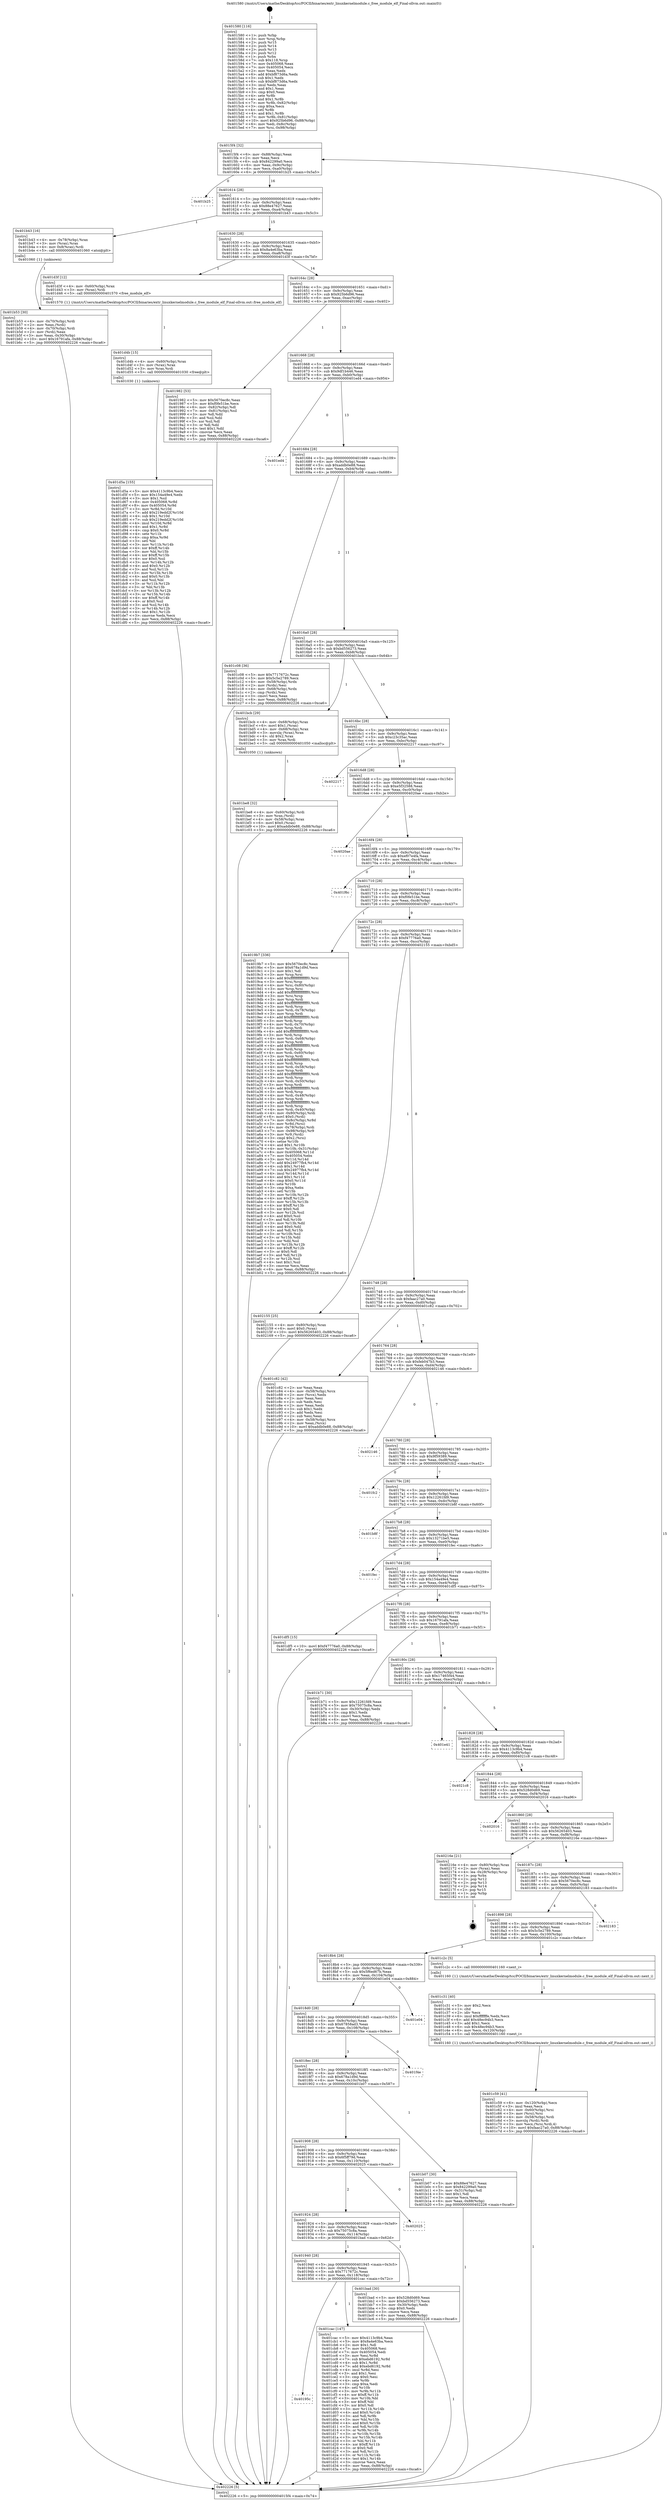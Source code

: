 digraph "0x401580" {
  label = "0x401580 (/mnt/c/Users/mathe/Desktop/tcc/POCII/binaries/extr_linuxkernelmodule.c_free_module_elf_Final-ollvm.out::main(0))"
  labelloc = "t"
  node[shape=record]

  Entry [label="",width=0.3,height=0.3,shape=circle,fillcolor=black,style=filled]
  "0x4015f4" [label="{
     0x4015f4 [32]\l
     | [instrs]\l
     &nbsp;&nbsp;0x4015f4 \<+6\>: mov -0x88(%rbp),%eax\l
     &nbsp;&nbsp;0x4015fa \<+2\>: mov %eax,%ecx\l
     &nbsp;&nbsp;0x4015fc \<+6\>: sub $0x842299a0,%ecx\l
     &nbsp;&nbsp;0x401602 \<+6\>: mov %eax,-0x9c(%rbp)\l
     &nbsp;&nbsp;0x401608 \<+6\>: mov %ecx,-0xa0(%rbp)\l
     &nbsp;&nbsp;0x40160e \<+6\>: je 0000000000401b25 \<main+0x5a5\>\l
  }"]
  "0x401b25" [label="{
     0x401b25\l
  }", style=dashed]
  "0x401614" [label="{
     0x401614 [28]\l
     | [instrs]\l
     &nbsp;&nbsp;0x401614 \<+5\>: jmp 0000000000401619 \<main+0x99\>\l
     &nbsp;&nbsp;0x401619 \<+6\>: mov -0x9c(%rbp),%eax\l
     &nbsp;&nbsp;0x40161f \<+5\>: sub $0x88e47627,%eax\l
     &nbsp;&nbsp;0x401624 \<+6\>: mov %eax,-0xa4(%rbp)\l
     &nbsp;&nbsp;0x40162a \<+6\>: je 0000000000401b43 \<main+0x5c3\>\l
  }"]
  Exit [label="",width=0.3,height=0.3,shape=circle,fillcolor=black,style=filled,peripheries=2]
  "0x401b43" [label="{
     0x401b43 [16]\l
     | [instrs]\l
     &nbsp;&nbsp;0x401b43 \<+4\>: mov -0x78(%rbp),%rax\l
     &nbsp;&nbsp;0x401b47 \<+3\>: mov (%rax),%rax\l
     &nbsp;&nbsp;0x401b4a \<+4\>: mov 0x8(%rax),%rdi\l
     &nbsp;&nbsp;0x401b4e \<+5\>: call 0000000000401060 \<atoi@plt\>\l
     | [calls]\l
     &nbsp;&nbsp;0x401060 \{1\} (unknown)\l
  }"]
  "0x401630" [label="{
     0x401630 [28]\l
     | [instrs]\l
     &nbsp;&nbsp;0x401630 \<+5\>: jmp 0000000000401635 \<main+0xb5\>\l
     &nbsp;&nbsp;0x401635 \<+6\>: mov -0x9c(%rbp),%eax\l
     &nbsp;&nbsp;0x40163b \<+5\>: sub $0x8a4e63ba,%eax\l
     &nbsp;&nbsp;0x401640 \<+6\>: mov %eax,-0xa8(%rbp)\l
     &nbsp;&nbsp;0x401646 \<+6\>: je 0000000000401d3f \<main+0x7bf\>\l
  }"]
  "0x401d5a" [label="{
     0x401d5a [155]\l
     | [instrs]\l
     &nbsp;&nbsp;0x401d5a \<+5\>: mov $0x4113c9b4,%ecx\l
     &nbsp;&nbsp;0x401d5f \<+5\>: mov $0x154a49e4,%edx\l
     &nbsp;&nbsp;0x401d64 \<+3\>: mov $0x1,%sil\l
     &nbsp;&nbsp;0x401d67 \<+8\>: mov 0x405068,%r8d\l
     &nbsp;&nbsp;0x401d6f \<+8\>: mov 0x405054,%r9d\l
     &nbsp;&nbsp;0x401d77 \<+3\>: mov %r8d,%r10d\l
     &nbsp;&nbsp;0x401d7a \<+7\>: add $0x219edd2f,%r10d\l
     &nbsp;&nbsp;0x401d81 \<+4\>: sub $0x1,%r10d\l
     &nbsp;&nbsp;0x401d85 \<+7\>: sub $0x219edd2f,%r10d\l
     &nbsp;&nbsp;0x401d8c \<+4\>: imul %r10d,%r8d\l
     &nbsp;&nbsp;0x401d90 \<+4\>: and $0x1,%r8d\l
     &nbsp;&nbsp;0x401d94 \<+4\>: cmp $0x0,%r8d\l
     &nbsp;&nbsp;0x401d98 \<+4\>: sete %r11b\l
     &nbsp;&nbsp;0x401d9c \<+4\>: cmp $0xa,%r9d\l
     &nbsp;&nbsp;0x401da0 \<+3\>: setl %bl\l
     &nbsp;&nbsp;0x401da3 \<+3\>: mov %r11b,%r14b\l
     &nbsp;&nbsp;0x401da6 \<+4\>: xor $0xff,%r14b\l
     &nbsp;&nbsp;0x401daa \<+3\>: mov %bl,%r15b\l
     &nbsp;&nbsp;0x401dad \<+4\>: xor $0xff,%r15b\l
     &nbsp;&nbsp;0x401db1 \<+4\>: xor $0x0,%sil\l
     &nbsp;&nbsp;0x401db5 \<+3\>: mov %r14b,%r12b\l
     &nbsp;&nbsp;0x401db8 \<+4\>: and $0x0,%r12b\l
     &nbsp;&nbsp;0x401dbc \<+3\>: and %sil,%r11b\l
     &nbsp;&nbsp;0x401dbf \<+3\>: mov %r15b,%r13b\l
     &nbsp;&nbsp;0x401dc2 \<+4\>: and $0x0,%r13b\l
     &nbsp;&nbsp;0x401dc6 \<+3\>: and %sil,%bl\l
     &nbsp;&nbsp;0x401dc9 \<+3\>: or %r11b,%r12b\l
     &nbsp;&nbsp;0x401dcc \<+3\>: or %bl,%r13b\l
     &nbsp;&nbsp;0x401dcf \<+3\>: xor %r13b,%r12b\l
     &nbsp;&nbsp;0x401dd2 \<+3\>: or %r15b,%r14b\l
     &nbsp;&nbsp;0x401dd5 \<+4\>: xor $0xff,%r14b\l
     &nbsp;&nbsp;0x401dd9 \<+4\>: or $0x0,%sil\l
     &nbsp;&nbsp;0x401ddd \<+3\>: and %sil,%r14b\l
     &nbsp;&nbsp;0x401de0 \<+3\>: or %r14b,%r12b\l
     &nbsp;&nbsp;0x401de3 \<+4\>: test $0x1,%r12b\l
     &nbsp;&nbsp;0x401de7 \<+3\>: cmovne %edx,%ecx\l
     &nbsp;&nbsp;0x401dea \<+6\>: mov %ecx,-0x88(%rbp)\l
     &nbsp;&nbsp;0x401df0 \<+5\>: jmp 0000000000402226 \<main+0xca6\>\l
  }"]
  "0x401d3f" [label="{
     0x401d3f [12]\l
     | [instrs]\l
     &nbsp;&nbsp;0x401d3f \<+4\>: mov -0x60(%rbp),%rax\l
     &nbsp;&nbsp;0x401d43 \<+3\>: mov (%rax),%rdi\l
     &nbsp;&nbsp;0x401d46 \<+5\>: call 0000000000401570 \<free_module_elf\>\l
     | [calls]\l
     &nbsp;&nbsp;0x401570 \{1\} (/mnt/c/Users/mathe/Desktop/tcc/POCII/binaries/extr_linuxkernelmodule.c_free_module_elf_Final-ollvm.out::free_module_elf)\l
  }"]
  "0x40164c" [label="{
     0x40164c [28]\l
     | [instrs]\l
     &nbsp;&nbsp;0x40164c \<+5\>: jmp 0000000000401651 \<main+0xd1\>\l
     &nbsp;&nbsp;0x401651 \<+6\>: mov -0x9c(%rbp),%eax\l
     &nbsp;&nbsp;0x401657 \<+5\>: sub $0x925b6d96,%eax\l
     &nbsp;&nbsp;0x40165c \<+6\>: mov %eax,-0xac(%rbp)\l
     &nbsp;&nbsp;0x401662 \<+6\>: je 0000000000401982 \<main+0x402\>\l
  }"]
  "0x401d4b" [label="{
     0x401d4b [15]\l
     | [instrs]\l
     &nbsp;&nbsp;0x401d4b \<+4\>: mov -0x60(%rbp),%rax\l
     &nbsp;&nbsp;0x401d4f \<+3\>: mov (%rax),%rax\l
     &nbsp;&nbsp;0x401d52 \<+3\>: mov %rax,%rdi\l
     &nbsp;&nbsp;0x401d55 \<+5\>: call 0000000000401030 \<free@plt\>\l
     | [calls]\l
     &nbsp;&nbsp;0x401030 \{1\} (unknown)\l
  }"]
  "0x401982" [label="{
     0x401982 [53]\l
     | [instrs]\l
     &nbsp;&nbsp;0x401982 \<+5\>: mov $0x5670ec8c,%eax\l
     &nbsp;&nbsp;0x401987 \<+5\>: mov $0xf0fe51be,%ecx\l
     &nbsp;&nbsp;0x40198c \<+6\>: mov -0x82(%rbp),%dl\l
     &nbsp;&nbsp;0x401992 \<+7\>: mov -0x81(%rbp),%sil\l
     &nbsp;&nbsp;0x401999 \<+3\>: mov %dl,%dil\l
     &nbsp;&nbsp;0x40199c \<+3\>: and %sil,%dil\l
     &nbsp;&nbsp;0x40199f \<+3\>: xor %sil,%dl\l
     &nbsp;&nbsp;0x4019a2 \<+3\>: or %dl,%dil\l
     &nbsp;&nbsp;0x4019a5 \<+4\>: test $0x1,%dil\l
     &nbsp;&nbsp;0x4019a9 \<+3\>: cmovne %ecx,%eax\l
     &nbsp;&nbsp;0x4019ac \<+6\>: mov %eax,-0x88(%rbp)\l
     &nbsp;&nbsp;0x4019b2 \<+5\>: jmp 0000000000402226 \<main+0xca6\>\l
  }"]
  "0x401668" [label="{
     0x401668 [28]\l
     | [instrs]\l
     &nbsp;&nbsp;0x401668 \<+5\>: jmp 000000000040166d \<main+0xed\>\l
     &nbsp;&nbsp;0x40166d \<+6\>: mov -0x9c(%rbp),%eax\l
     &nbsp;&nbsp;0x401673 \<+5\>: sub $0x9df1b446,%eax\l
     &nbsp;&nbsp;0x401678 \<+6\>: mov %eax,-0xb0(%rbp)\l
     &nbsp;&nbsp;0x40167e \<+6\>: je 0000000000401ed4 \<main+0x954\>\l
  }"]
  "0x402226" [label="{
     0x402226 [5]\l
     | [instrs]\l
     &nbsp;&nbsp;0x402226 \<+5\>: jmp 00000000004015f4 \<main+0x74\>\l
  }"]
  "0x401580" [label="{
     0x401580 [116]\l
     | [instrs]\l
     &nbsp;&nbsp;0x401580 \<+1\>: push %rbp\l
     &nbsp;&nbsp;0x401581 \<+3\>: mov %rsp,%rbp\l
     &nbsp;&nbsp;0x401584 \<+2\>: push %r15\l
     &nbsp;&nbsp;0x401586 \<+2\>: push %r14\l
     &nbsp;&nbsp;0x401588 \<+2\>: push %r13\l
     &nbsp;&nbsp;0x40158a \<+2\>: push %r12\l
     &nbsp;&nbsp;0x40158c \<+1\>: push %rbx\l
     &nbsp;&nbsp;0x40158d \<+7\>: sub $0x118,%rsp\l
     &nbsp;&nbsp;0x401594 \<+7\>: mov 0x405068,%eax\l
     &nbsp;&nbsp;0x40159b \<+7\>: mov 0x405054,%ecx\l
     &nbsp;&nbsp;0x4015a2 \<+2\>: mov %eax,%edx\l
     &nbsp;&nbsp;0x4015a4 \<+6\>: add $0xbf873d6a,%edx\l
     &nbsp;&nbsp;0x4015aa \<+3\>: sub $0x1,%edx\l
     &nbsp;&nbsp;0x4015ad \<+6\>: sub $0xbf873d6a,%edx\l
     &nbsp;&nbsp;0x4015b3 \<+3\>: imul %edx,%eax\l
     &nbsp;&nbsp;0x4015b6 \<+3\>: and $0x1,%eax\l
     &nbsp;&nbsp;0x4015b9 \<+3\>: cmp $0x0,%eax\l
     &nbsp;&nbsp;0x4015bc \<+4\>: sete %r8b\l
     &nbsp;&nbsp;0x4015c0 \<+4\>: and $0x1,%r8b\l
     &nbsp;&nbsp;0x4015c4 \<+7\>: mov %r8b,-0x82(%rbp)\l
     &nbsp;&nbsp;0x4015cb \<+3\>: cmp $0xa,%ecx\l
     &nbsp;&nbsp;0x4015ce \<+4\>: setl %r8b\l
     &nbsp;&nbsp;0x4015d2 \<+4\>: and $0x1,%r8b\l
     &nbsp;&nbsp;0x4015d6 \<+7\>: mov %r8b,-0x81(%rbp)\l
     &nbsp;&nbsp;0x4015dd \<+10\>: movl $0x925b6d96,-0x88(%rbp)\l
     &nbsp;&nbsp;0x4015e7 \<+6\>: mov %edi,-0x8c(%rbp)\l
     &nbsp;&nbsp;0x4015ed \<+7\>: mov %rsi,-0x98(%rbp)\l
  }"]
  "0x40195c" [label="{
     0x40195c\l
  }", style=dashed]
  "0x401ed4" [label="{
     0x401ed4\l
  }", style=dashed]
  "0x401684" [label="{
     0x401684 [28]\l
     | [instrs]\l
     &nbsp;&nbsp;0x401684 \<+5\>: jmp 0000000000401689 \<main+0x109\>\l
     &nbsp;&nbsp;0x401689 \<+6\>: mov -0x9c(%rbp),%eax\l
     &nbsp;&nbsp;0x40168f \<+5\>: sub $0xaddb0e88,%eax\l
     &nbsp;&nbsp;0x401694 \<+6\>: mov %eax,-0xb4(%rbp)\l
     &nbsp;&nbsp;0x40169a \<+6\>: je 0000000000401c08 \<main+0x688\>\l
  }"]
  "0x401cac" [label="{
     0x401cac [147]\l
     | [instrs]\l
     &nbsp;&nbsp;0x401cac \<+5\>: mov $0x4113c9b4,%eax\l
     &nbsp;&nbsp;0x401cb1 \<+5\>: mov $0x8a4e63ba,%ecx\l
     &nbsp;&nbsp;0x401cb6 \<+2\>: mov $0x1,%dl\l
     &nbsp;&nbsp;0x401cb8 \<+7\>: mov 0x405068,%esi\l
     &nbsp;&nbsp;0x401cbf \<+7\>: mov 0x405054,%edi\l
     &nbsp;&nbsp;0x401cc6 \<+3\>: mov %esi,%r8d\l
     &nbsp;&nbsp;0x401cc9 \<+7\>: sub $0xebd6192,%r8d\l
     &nbsp;&nbsp;0x401cd0 \<+4\>: sub $0x1,%r8d\l
     &nbsp;&nbsp;0x401cd4 \<+7\>: add $0xebd6192,%r8d\l
     &nbsp;&nbsp;0x401cdb \<+4\>: imul %r8d,%esi\l
     &nbsp;&nbsp;0x401cdf \<+3\>: and $0x1,%esi\l
     &nbsp;&nbsp;0x401ce2 \<+3\>: cmp $0x0,%esi\l
     &nbsp;&nbsp;0x401ce5 \<+4\>: sete %r9b\l
     &nbsp;&nbsp;0x401ce9 \<+3\>: cmp $0xa,%edi\l
     &nbsp;&nbsp;0x401cec \<+4\>: setl %r10b\l
     &nbsp;&nbsp;0x401cf0 \<+3\>: mov %r9b,%r11b\l
     &nbsp;&nbsp;0x401cf3 \<+4\>: xor $0xff,%r11b\l
     &nbsp;&nbsp;0x401cf7 \<+3\>: mov %r10b,%bl\l
     &nbsp;&nbsp;0x401cfa \<+3\>: xor $0xff,%bl\l
     &nbsp;&nbsp;0x401cfd \<+3\>: xor $0x0,%dl\l
     &nbsp;&nbsp;0x401d00 \<+3\>: mov %r11b,%r14b\l
     &nbsp;&nbsp;0x401d03 \<+4\>: and $0x0,%r14b\l
     &nbsp;&nbsp;0x401d07 \<+3\>: and %dl,%r9b\l
     &nbsp;&nbsp;0x401d0a \<+3\>: mov %bl,%r15b\l
     &nbsp;&nbsp;0x401d0d \<+4\>: and $0x0,%r15b\l
     &nbsp;&nbsp;0x401d11 \<+3\>: and %dl,%r10b\l
     &nbsp;&nbsp;0x401d14 \<+3\>: or %r9b,%r14b\l
     &nbsp;&nbsp;0x401d17 \<+3\>: or %r10b,%r15b\l
     &nbsp;&nbsp;0x401d1a \<+3\>: xor %r15b,%r14b\l
     &nbsp;&nbsp;0x401d1d \<+3\>: or %bl,%r11b\l
     &nbsp;&nbsp;0x401d20 \<+4\>: xor $0xff,%r11b\l
     &nbsp;&nbsp;0x401d24 \<+3\>: or $0x0,%dl\l
     &nbsp;&nbsp;0x401d27 \<+3\>: and %dl,%r11b\l
     &nbsp;&nbsp;0x401d2a \<+3\>: or %r11b,%r14b\l
     &nbsp;&nbsp;0x401d2d \<+4\>: test $0x1,%r14b\l
     &nbsp;&nbsp;0x401d31 \<+3\>: cmovne %ecx,%eax\l
     &nbsp;&nbsp;0x401d34 \<+6\>: mov %eax,-0x88(%rbp)\l
     &nbsp;&nbsp;0x401d3a \<+5\>: jmp 0000000000402226 \<main+0xca6\>\l
  }"]
  "0x401c08" [label="{
     0x401c08 [36]\l
     | [instrs]\l
     &nbsp;&nbsp;0x401c08 \<+5\>: mov $0x7717672c,%eax\l
     &nbsp;&nbsp;0x401c0d \<+5\>: mov $0x5c5e2789,%ecx\l
     &nbsp;&nbsp;0x401c12 \<+4\>: mov -0x58(%rbp),%rdx\l
     &nbsp;&nbsp;0x401c16 \<+2\>: mov (%rdx),%esi\l
     &nbsp;&nbsp;0x401c18 \<+4\>: mov -0x68(%rbp),%rdx\l
     &nbsp;&nbsp;0x401c1c \<+2\>: cmp (%rdx),%esi\l
     &nbsp;&nbsp;0x401c1e \<+3\>: cmovl %ecx,%eax\l
     &nbsp;&nbsp;0x401c21 \<+6\>: mov %eax,-0x88(%rbp)\l
     &nbsp;&nbsp;0x401c27 \<+5\>: jmp 0000000000402226 \<main+0xca6\>\l
  }"]
  "0x4016a0" [label="{
     0x4016a0 [28]\l
     | [instrs]\l
     &nbsp;&nbsp;0x4016a0 \<+5\>: jmp 00000000004016a5 \<main+0x125\>\l
     &nbsp;&nbsp;0x4016a5 \<+6\>: mov -0x9c(%rbp),%eax\l
     &nbsp;&nbsp;0x4016ab \<+5\>: sub $0xbd556273,%eax\l
     &nbsp;&nbsp;0x4016b0 \<+6\>: mov %eax,-0xb8(%rbp)\l
     &nbsp;&nbsp;0x4016b6 \<+6\>: je 0000000000401bcb \<main+0x64b\>\l
  }"]
  "0x401c59" [label="{
     0x401c59 [41]\l
     | [instrs]\l
     &nbsp;&nbsp;0x401c59 \<+6\>: mov -0x120(%rbp),%ecx\l
     &nbsp;&nbsp;0x401c5f \<+3\>: imul %eax,%ecx\l
     &nbsp;&nbsp;0x401c62 \<+4\>: mov -0x60(%rbp),%rsi\l
     &nbsp;&nbsp;0x401c66 \<+3\>: mov (%rsi),%rsi\l
     &nbsp;&nbsp;0x401c69 \<+4\>: mov -0x58(%rbp),%rdi\l
     &nbsp;&nbsp;0x401c6d \<+3\>: movslq (%rdi),%rdi\l
     &nbsp;&nbsp;0x401c70 \<+3\>: mov %ecx,(%rsi,%rdi,4)\l
     &nbsp;&nbsp;0x401c73 \<+10\>: movl $0xfaac27a0,-0x88(%rbp)\l
     &nbsp;&nbsp;0x401c7d \<+5\>: jmp 0000000000402226 \<main+0xca6\>\l
  }"]
  "0x401bcb" [label="{
     0x401bcb [29]\l
     | [instrs]\l
     &nbsp;&nbsp;0x401bcb \<+4\>: mov -0x68(%rbp),%rax\l
     &nbsp;&nbsp;0x401bcf \<+6\>: movl $0x1,(%rax)\l
     &nbsp;&nbsp;0x401bd5 \<+4\>: mov -0x68(%rbp),%rax\l
     &nbsp;&nbsp;0x401bd9 \<+3\>: movslq (%rax),%rax\l
     &nbsp;&nbsp;0x401bdc \<+4\>: shl $0x2,%rax\l
     &nbsp;&nbsp;0x401be0 \<+3\>: mov %rax,%rdi\l
     &nbsp;&nbsp;0x401be3 \<+5\>: call 0000000000401050 \<malloc@plt\>\l
     | [calls]\l
     &nbsp;&nbsp;0x401050 \{1\} (unknown)\l
  }"]
  "0x4016bc" [label="{
     0x4016bc [28]\l
     | [instrs]\l
     &nbsp;&nbsp;0x4016bc \<+5\>: jmp 00000000004016c1 \<main+0x141\>\l
     &nbsp;&nbsp;0x4016c1 \<+6\>: mov -0x9c(%rbp),%eax\l
     &nbsp;&nbsp;0x4016c7 \<+5\>: sub $0xc23c35ac,%eax\l
     &nbsp;&nbsp;0x4016cc \<+6\>: mov %eax,-0xbc(%rbp)\l
     &nbsp;&nbsp;0x4016d2 \<+6\>: je 0000000000402217 \<main+0xc97\>\l
  }"]
  "0x401c31" [label="{
     0x401c31 [40]\l
     | [instrs]\l
     &nbsp;&nbsp;0x401c31 \<+5\>: mov $0x2,%ecx\l
     &nbsp;&nbsp;0x401c36 \<+1\>: cltd\l
     &nbsp;&nbsp;0x401c37 \<+2\>: idiv %ecx\l
     &nbsp;&nbsp;0x401c39 \<+6\>: imul $0xfffffffe,%edx,%ecx\l
     &nbsp;&nbsp;0x401c3f \<+6\>: add $0x48ec94b3,%ecx\l
     &nbsp;&nbsp;0x401c45 \<+3\>: add $0x1,%ecx\l
     &nbsp;&nbsp;0x401c48 \<+6\>: sub $0x48ec94b3,%ecx\l
     &nbsp;&nbsp;0x401c4e \<+6\>: mov %ecx,-0x120(%rbp)\l
     &nbsp;&nbsp;0x401c54 \<+5\>: call 0000000000401160 \<next_i\>\l
     | [calls]\l
     &nbsp;&nbsp;0x401160 \{1\} (/mnt/c/Users/mathe/Desktop/tcc/POCII/binaries/extr_linuxkernelmodule.c_free_module_elf_Final-ollvm.out::next_i)\l
  }"]
  "0x402217" [label="{
     0x402217\l
  }", style=dashed]
  "0x4016d8" [label="{
     0x4016d8 [28]\l
     | [instrs]\l
     &nbsp;&nbsp;0x4016d8 \<+5\>: jmp 00000000004016dd \<main+0x15d\>\l
     &nbsp;&nbsp;0x4016dd \<+6\>: mov -0x9c(%rbp),%eax\l
     &nbsp;&nbsp;0x4016e3 \<+5\>: sub $0xe5f32588,%eax\l
     &nbsp;&nbsp;0x4016e8 \<+6\>: mov %eax,-0xc0(%rbp)\l
     &nbsp;&nbsp;0x4016ee \<+6\>: je 00000000004020ae \<main+0xb2e\>\l
  }"]
  "0x401be8" [label="{
     0x401be8 [32]\l
     | [instrs]\l
     &nbsp;&nbsp;0x401be8 \<+4\>: mov -0x60(%rbp),%rdi\l
     &nbsp;&nbsp;0x401bec \<+3\>: mov %rax,(%rdi)\l
     &nbsp;&nbsp;0x401bef \<+4\>: mov -0x58(%rbp),%rax\l
     &nbsp;&nbsp;0x401bf3 \<+6\>: movl $0x0,(%rax)\l
     &nbsp;&nbsp;0x401bf9 \<+10\>: movl $0xaddb0e88,-0x88(%rbp)\l
     &nbsp;&nbsp;0x401c03 \<+5\>: jmp 0000000000402226 \<main+0xca6\>\l
  }"]
  "0x4020ae" [label="{
     0x4020ae\l
  }", style=dashed]
  "0x4016f4" [label="{
     0x4016f4 [28]\l
     | [instrs]\l
     &nbsp;&nbsp;0x4016f4 \<+5\>: jmp 00000000004016f9 \<main+0x179\>\l
     &nbsp;&nbsp;0x4016f9 \<+6\>: mov -0x9c(%rbp),%eax\l
     &nbsp;&nbsp;0x4016ff \<+5\>: sub $0xef07e4fa,%eax\l
     &nbsp;&nbsp;0x401704 \<+6\>: mov %eax,-0xc4(%rbp)\l
     &nbsp;&nbsp;0x40170a \<+6\>: je 0000000000401f6c \<main+0x9ec\>\l
  }"]
  "0x401940" [label="{
     0x401940 [28]\l
     | [instrs]\l
     &nbsp;&nbsp;0x401940 \<+5\>: jmp 0000000000401945 \<main+0x3c5\>\l
     &nbsp;&nbsp;0x401945 \<+6\>: mov -0x9c(%rbp),%eax\l
     &nbsp;&nbsp;0x40194b \<+5\>: sub $0x7717672c,%eax\l
     &nbsp;&nbsp;0x401950 \<+6\>: mov %eax,-0x118(%rbp)\l
     &nbsp;&nbsp;0x401956 \<+6\>: je 0000000000401cac \<main+0x72c\>\l
  }"]
  "0x401f6c" [label="{
     0x401f6c\l
  }", style=dashed]
  "0x401710" [label="{
     0x401710 [28]\l
     | [instrs]\l
     &nbsp;&nbsp;0x401710 \<+5\>: jmp 0000000000401715 \<main+0x195\>\l
     &nbsp;&nbsp;0x401715 \<+6\>: mov -0x9c(%rbp),%eax\l
     &nbsp;&nbsp;0x40171b \<+5\>: sub $0xf0fe51be,%eax\l
     &nbsp;&nbsp;0x401720 \<+6\>: mov %eax,-0xc8(%rbp)\l
     &nbsp;&nbsp;0x401726 \<+6\>: je 00000000004019b7 \<main+0x437\>\l
  }"]
  "0x401bad" [label="{
     0x401bad [30]\l
     | [instrs]\l
     &nbsp;&nbsp;0x401bad \<+5\>: mov $0x528d0d69,%eax\l
     &nbsp;&nbsp;0x401bb2 \<+5\>: mov $0xbd556273,%ecx\l
     &nbsp;&nbsp;0x401bb7 \<+3\>: mov -0x30(%rbp),%edx\l
     &nbsp;&nbsp;0x401bba \<+3\>: cmp $0x0,%edx\l
     &nbsp;&nbsp;0x401bbd \<+3\>: cmove %ecx,%eax\l
     &nbsp;&nbsp;0x401bc0 \<+6\>: mov %eax,-0x88(%rbp)\l
     &nbsp;&nbsp;0x401bc6 \<+5\>: jmp 0000000000402226 \<main+0xca6\>\l
  }"]
  "0x4019b7" [label="{
     0x4019b7 [336]\l
     | [instrs]\l
     &nbsp;&nbsp;0x4019b7 \<+5\>: mov $0x5670ec8c,%eax\l
     &nbsp;&nbsp;0x4019bc \<+5\>: mov $0x678a1d9d,%ecx\l
     &nbsp;&nbsp;0x4019c1 \<+2\>: mov $0x1,%dl\l
     &nbsp;&nbsp;0x4019c3 \<+3\>: mov %rsp,%rsi\l
     &nbsp;&nbsp;0x4019c6 \<+4\>: add $0xfffffffffffffff0,%rsi\l
     &nbsp;&nbsp;0x4019ca \<+3\>: mov %rsi,%rsp\l
     &nbsp;&nbsp;0x4019cd \<+4\>: mov %rsi,-0x80(%rbp)\l
     &nbsp;&nbsp;0x4019d1 \<+3\>: mov %rsp,%rsi\l
     &nbsp;&nbsp;0x4019d4 \<+4\>: add $0xfffffffffffffff0,%rsi\l
     &nbsp;&nbsp;0x4019d8 \<+3\>: mov %rsi,%rsp\l
     &nbsp;&nbsp;0x4019db \<+3\>: mov %rsp,%rdi\l
     &nbsp;&nbsp;0x4019de \<+4\>: add $0xfffffffffffffff0,%rdi\l
     &nbsp;&nbsp;0x4019e2 \<+3\>: mov %rdi,%rsp\l
     &nbsp;&nbsp;0x4019e5 \<+4\>: mov %rdi,-0x78(%rbp)\l
     &nbsp;&nbsp;0x4019e9 \<+3\>: mov %rsp,%rdi\l
     &nbsp;&nbsp;0x4019ec \<+4\>: add $0xfffffffffffffff0,%rdi\l
     &nbsp;&nbsp;0x4019f0 \<+3\>: mov %rdi,%rsp\l
     &nbsp;&nbsp;0x4019f3 \<+4\>: mov %rdi,-0x70(%rbp)\l
     &nbsp;&nbsp;0x4019f7 \<+3\>: mov %rsp,%rdi\l
     &nbsp;&nbsp;0x4019fa \<+4\>: add $0xfffffffffffffff0,%rdi\l
     &nbsp;&nbsp;0x4019fe \<+3\>: mov %rdi,%rsp\l
     &nbsp;&nbsp;0x401a01 \<+4\>: mov %rdi,-0x68(%rbp)\l
     &nbsp;&nbsp;0x401a05 \<+3\>: mov %rsp,%rdi\l
     &nbsp;&nbsp;0x401a08 \<+4\>: add $0xfffffffffffffff0,%rdi\l
     &nbsp;&nbsp;0x401a0c \<+3\>: mov %rdi,%rsp\l
     &nbsp;&nbsp;0x401a0f \<+4\>: mov %rdi,-0x60(%rbp)\l
     &nbsp;&nbsp;0x401a13 \<+3\>: mov %rsp,%rdi\l
     &nbsp;&nbsp;0x401a16 \<+4\>: add $0xfffffffffffffff0,%rdi\l
     &nbsp;&nbsp;0x401a1a \<+3\>: mov %rdi,%rsp\l
     &nbsp;&nbsp;0x401a1d \<+4\>: mov %rdi,-0x58(%rbp)\l
     &nbsp;&nbsp;0x401a21 \<+3\>: mov %rsp,%rdi\l
     &nbsp;&nbsp;0x401a24 \<+4\>: add $0xfffffffffffffff0,%rdi\l
     &nbsp;&nbsp;0x401a28 \<+3\>: mov %rdi,%rsp\l
     &nbsp;&nbsp;0x401a2b \<+4\>: mov %rdi,-0x50(%rbp)\l
     &nbsp;&nbsp;0x401a2f \<+3\>: mov %rsp,%rdi\l
     &nbsp;&nbsp;0x401a32 \<+4\>: add $0xfffffffffffffff0,%rdi\l
     &nbsp;&nbsp;0x401a36 \<+3\>: mov %rdi,%rsp\l
     &nbsp;&nbsp;0x401a39 \<+4\>: mov %rdi,-0x48(%rbp)\l
     &nbsp;&nbsp;0x401a3d \<+3\>: mov %rsp,%rdi\l
     &nbsp;&nbsp;0x401a40 \<+4\>: add $0xfffffffffffffff0,%rdi\l
     &nbsp;&nbsp;0x401a44 \<+3\>: mov %rdi,%rsp\l
     &nbsp;&nbsp;0x401a47 \<+4\>: mov %rdi,-0x40(%rbp)\l
     &nbsp;&nbsp;0x401a4b \<+4\>: mov -0x80(%rbp),%rdi\l
     &nbsp;&nbsp;0x401a4f \<+6\>: movl $0x0,(%rdi)\l
     &nbsp;&nbsp;0x401a55 \<+7\>: mov -0x8c(%rbp),%r8d\l
     &nbsp;&nbsp;0x401a5c \<+3\>: mov %r8d,(%rsi)\l
     &nbsp;&nbsp;0x401a5f \<+4\>: mov -0x78(%rbp),%rdi\l
     &nbsp;&nbsp;0x401a63 \<+7\>: mov -0x98(%rbp),%r9\l
     &nbsp;&nbsp;0x401a6a \<+3\>: mov %r9,(%rdi)\l
     &nbsp;&nbsp;0x401a6d \<+3\>: cmpl $0x2,(%rsi)\l
     &nbsp;&nbsp;0x401a70 \<+4\>: setne %r10b\l
     &nbsp;&nbsp;0x401a74 \<+4\>: and $0x1,%r10b\l
     &nbsp;&nbsp;0x401a78 \<+4\>: mov %r10b,-0x31(%rbp)\l
     &nbsp;&nbsp;0x401a7c \<+8\>: mov 0x405068,%r11d\l
     &nbsp;&nbsp;0x401a84 \<+7\>: mov 0x405054,%ebx\l
     &nbsp;&nbsp;0x401a8b \<+3\>: mov %r11d,%r14d\l
     &nbsp;&nbsp;0x401a8e \<+7\>: add $0x24977fb4,%r14d\l
     &nbsp;&nbsp;0x401a95 \<+4\>: sub $0x1,%r14d\l
     &nbsp;&nbsp;0x401a99 \<+7\>: sub $0x24977fb4,%r14d\l
     &nbsp;&nbsp;0x401aa0 \<+4\>: imul %r14d,%r11d\l
     &nbsp;&nbsp;0x401aa4 \<+4\>: and $0x1,%r11d\l
     &nbsp;&nbsp;0x401aa8 \<+4\>: cmp $0x0,%r11d\l
     &nbsp;&nbsp;0x401aac \<+4\>: sete %r10b\l
     &nbsp;&nbsp;0x401ab0 \<+3\>: cmp $0xa,%ebx\l
     &nbsp;&nbsp;0x401ab3 \<+4\>: setl %r15b\l
     &nbsp;&nbsp;0x401ab7 \<+3\>: mov %r10b,%r12b\l
     &nbsp;&nbsp;0x401aba \<+4\>: xor $0xff,%r12b\l
     &nbsp;&nbsp;0x401abe \<+3\>: mov %r15b,%r13b\l
     &nbsp;&nbsp;0x401ac1 \<+4\>: xor $0xff,%r13b\l
     &nbsp;&nbsp;0x401ac5 \<+3\>: xor $0x0,%dl\l
     &nbsp;&nbsp;0x401ac8 \<+3\>: mov %r12b,%sil\l
     &nbsp;&nbsp;0x401acb \<+4\>: and $0x0,%sil\l
     &nbsp;&nbsp;0x401acf \<+3\>: and %dl,%r10b\l
     &nbsp;&nbsp;0x401ad2 \<+3\>: mov %r13b,%dil\l
     &nbsp;&nbsp;0x401ad5 \<+4\>: and $0x0,%dil\l
     &nbsp;&nbsp;0x401ad9 \<+3\>: and %dl,%r15b\l
     &nbsp;&nbsp;0x401adc \<+3\>: or %r10b,%sil\l
     &nbsp;&nbsp;0x401adf \<+3\>: or %r15b,%dil\l
     &nbsp;&nbsp;0x401ae2 \<+3\>: xor %dil,%sil\l
     &nbsp;&nbsp;0x401ae5 \<+3\>: or %r13b,%r12b\l
     &nbsp;&nbsp;0x401ae8 \<+4\>: xor $0xff,%r12b\l
     &nbsp;&nbsp;0x401aec \<+3\>: or $0x0,%dl\l
     &nbsp;&nbsp;0x401aef \<+3\>: and %dl,%r12b\l
     &nbsp;&nbsp;0x401af2 \<+3\>: or %r12b,%sil\l
     &nbsp;&nbsp;0x401af5 \<+4\>: test $0x1,%sil\l
     &nbsp;&nbsp;0x401af9 \<+3\>: cmovne %ecx,%eax\l
     &nbsp;&nbsp;0x401afc \<+6\>: mov %eax,-0x88(%rbp)\l
     &nbsp;&nbsp;0x401b02 \<+5\>: jmp 0000000000402226 \<main+0xca6\>\l
  }"]
  "0x40172c" [label="{
     0x40172c [28]\l
     | [instrs]\l
     &nbsp;&nbsp;0x40172c \<+5\>: jmp 0000000000401731 \<main+0x1b1\>\l
     &nbsp;&nbsp;0x401731 \<+6\>: mov -0x9c(%rbp),%eax\l
     &nbsp;&nbsp;0x401737 \<+5\>: sub $0xf47776a0,%eax\l
     &nbsp;&nbsp;0x40173c \<+6\>: mov %eax,-0xcc(%rbp)\l
     &nbsp;&nbsp;0x401742 \<+6\>: je 0000000000402155 \<main+0xbd5\>\l
  }"]
  "0x401924" [label="{
     0x401924 [28]\l
     | [instrs]\l
     &nbsp;&nbsp;0x401924 \<+5\>: jmp 0000000000401929 \<main+0x3a9\>\l
     &nbsp;&nbsp;0x401929 \<+6\>: mov -0x9c(%rbp),%eax\l
     &nbsp;&nbsp;0x40192f \<+5\>: sub $0x75075c8a,%eax\l
     &nbsp;&nbsp;0x401934 \<+6\>: mov %eax,-0x114(%rbp)\l
     &nbsp;&nbsp;0x40193a \<+6\>: je 0000000000401bad \<main+0x62d\>\l
  }"]
  "0x402025" [label="{
     0x402025\l
  }", style=dashed]
  "0x402155" [label="{
     0x402155 [25]\l
     | [instrs]\l
     &nbsp;&nbsp;0x402155 \<+4\>: mov -0x80(%rbp),%rax\l
     &nbsp;&nbsp;0x402159 \<+6\>: movl $0x0,(%rax)\l
     &nbsp;&nbsp;0x40215f \<+10\>: movl $0x56265403,-0x88(%rbp)\l
     &nbsp;&nbsp;0x402169 \<+5\>: jmp 0000000000402226 \<main+0xca6\>\l
  }"]
  "0x401748" [label="{
     0x401748 [28]\l
     | [instrs]\l
     &nbsp;&nbsp;0x401748 \<+5\>: jmp 000000000040174d \<main+0x1cd\>\l
     &nbsp;&nbsp;0x40174d \<+6\>: mov -0x9c(%rbp),%eax\l
     &nbsp;&nbsp;0x401753 \<+5\>: sub $0xfaac27a0,%eax\l
     &nbsp;&nbsp;0x401758 \<+6\>: mov %eax,-0xd0(%rbp)\l
     &nbsp;&nbsp;0x40175e \<+6\>: je 0000000000401c82 \<main+0x702\>\l
  }"]
  "0x401b53" [label="{
     0x401b53 [30]\l
     | [instrs]\l
     &nbsp;&nbsp;0x401b53 \<+4\>: mov -0x70(%rbp),%rdi\l
     &nbsp;&nbsp;0x401b57 \<+2\>: mov %eax,(%rdi)\l
     &nbsp;&nbsp;0x401b59 \<+4\>: mov -0x70(%rbp),%rdi\l
     &nbsp;&nbsp;0x401b5d \<+2\>: mov (%rdi),%eax\l
     &nbsp;&nbsp;0x401b5f \<+3\>: mov %eax,-0x30(%rbp)\l
     &nbsp;&nbsp;0x401b62 \<+10\>: movl $0x16791afa,-0x88(%rbp)\l
     &nbsp;&nbsp;0x401b6c \<+5\>: jmp 0000000000402226 \<main+0xca6\>\l
  }"]
  "0x401c82" [label="{
     0x401c82 [42]\l
     | [instrs]\l
     &nbsp;&nbsp;0x401c82 \<+2\>: xor %eax,%eax\l
     &nbsp;&nbsp;0x401c84 \<+4\>: mov -0x58(%rbp),%rcx\l
     &nbsp;&nbsp;0x401c88 \<+2\>: mov (%rcx),%edx\l
     &nbsp;&nbsp;0x401c8a \<+2\>: mov %eax,%esi\l
     &nbsp;&nbsp;0x401c8c \<+2\>: sub %edx,%esi\l
     &nbsp;&nbsp;0x401c8e \<+2\>: mov %eax,%edx\l
     &nbsp;&nbsp;0x401c90 \<+3\>: sub $0x1,%edx\l
     &nbsp;&nbsp;0x401c93 \<+2\>: add %edx,%esi\l
     &nbsp;&nbsp;0x401c95 \<+2\>: sub %esi,%eax\l
     &nbsp;&nbsp;0x401c97 \<+4\>: mov -0x58(%rbp),%rcx\l
     &nbsp;&nbsp;0x401c9b \<+2\>: mov %eax,(%rcx)\l
     &nbsp;&nbsp;0x401c9d \<+10\>: movl $0xaddb0e88,-0x88(%rbp)\l
     &nbsp;&nbsp;0x401ca7 \<+5\>: jmp 0000000000402226 \<main+0xca6\>\l
  }"]
  "0x401764" [label="{
     0x401764 [28]\l
     | [instrs]\l
     &nbsp;&nbsp;0x401764 \<+5\>: jmp 0000000000401769 \<main+0x1e9\>\l
     &nbsp;&nbsp;0x401769 \<+6\>: mov -0x9c(%rbp),%eax\l
     &nbsp;&nbsp;0x40176f \<+5\>: sub $0xfeb047b3,%eax\l
     &nbsp;&nbsp;0x401774 \<+6\>: mov %eax,-0xd4(%rbp)\l
     &nbsp;&nbsp;0x40177a \<+6\>: je 0000000000402146 \<main+0xbc6\>\l
  }"]
  "0x401908" [label="{
     0x401908 [28]\l
     | [instrs]\l
     &nbsp;&nbsp;0x401908 \<+5\>: jmp 000000000040190d \<main+0x38d\>\l
     &nbsp;&nbsp;0x40190d \<+6\>: mov -0x9c(%rbp),%eax\l
     &nbsp;&nbsp;0x401913 \<+5\>: sub $0x6f5ff79d,%eax\l
     &nbsp;&nbsp;0x401918 \<+6\>: mov %eax,-0x110(%rbp)\l
     &nbsp;&nbsp;0x40191e \<+6\>: je 0000000000402025 \<main+0xaa5\>\l
  }"]
  "0x402146" [label="{
     0x402146\l
  }", style=dashed]
  "0x401780" [label="{
     0x401780 [28]\l
     | [instrs]\l
     &nbsp;&nbsp;0x401780 \<+5\>: jmp 0000000000401785 \<main+0x205\>\l
     &nbsp;&nbsp;0x401785 \<+6\>: mov -0x9c(%rbp),%eax\l
     &nbsp;&nbsp;0x40178b \<+5\>: sub $0x9f59389,%eax\l
     &nbsp;&nbsp;0x401790 \<+6\>: mov %eax,-0xd8(%rbp)\l
     &nbsp;&nbsp;0x401796 \<+6\>: je 0000000000401fc2 \<main+0xa42\>\l
  }"]
  "0x401b07" [label="{
     0x401b07 [30]\l
     | [instrs]\l
     &nbsp;&nbsp;0x401b07 \<+5\>: mov $0x88e47627,%eax\l
     &nbsp;&nbsp;0x401b0c \<+5\>: mov $0x842299a0,%ecx\l
     &nbsp;&nbsp;0x401b11 \<+3\>: mov -0x31(%rbp),%dl\l
     &nbsp;&nbsp;0x401b14 \<+3\>: test $0x1,%dl\l
     &nbsp;&nbsp;0x401b17 \<+3\>: cmovne %ecx,%eax\l
     &nbsp;&nbsp;0x401b1a \<+6\>: mov %eax,-0x88(%rbp)\l
     &nbsp;&nbsp;0x401b20 \<+5\>: jmp 0000000000402226 \<main+0xca6\>\l
  }"]
  "0x401fc2" [label="{
     0x401fc2\l
  }", style=dashed]
  "0x40179c" [label="{
     0x40179c [28]\l
     | [instrs]\l
     &nbsp;&nbsp;0x40179c \<+5\>: jmp 00000000004017a1 \<main+0x221\>\l
     &nbsp;&nbsp;0x4017a1 \<+6\>: mov -0x9c(%rbp),%eax\l
     &nbsp;&nbsp;0x4017a7 \<+5\>: sub $0x12261fd9,%eax\l
     &nbsp;&nbsp;0x4017ac \<+6\>: mov %eax,-0xdc(%rbp)\l
     &nbsp;&nbsp;0x4017b2 \<+6\>: je 0000000000401b8f \<main+0x60f\>\l
  }"]
  "0x4018ec" [label="{
     0x4018ec [28]\l
     | [instrs]\l
     &nbsp;&nbsp;0x4018ec \<+5\>: jmp 00000000004018f1 \<main+0x371\>\l
     &nbsp;&nbsp;0x4018f1 \<+6\>: mov -0x9c(%rbp),%eax\l
     &nbsp;&nbsp;0x4018f7 \<+5\>: sub $0x678a1d9d,%eax\l
     &nbsp;&nbsp;0x4018fc \<+6\>: mov %eax,-0x10c(%rbp)\l
     &nbsp;&nbsp;0x401902 \<+6\>: je 0000000000401b07 \<main+0x587\>\l
  }"]
  "0x401b8f" [label="{
     0x401b8f\l
  }", style=dashed]
  "0x4017b8" [label="{
     0x4017b8 [28]\l
     | [instrs]\l
     &nbsp;&nbsp;0x4017b8 \<+5\>: jmp 00000000004017bd \<main+0x23d\>\l
     &nbsp;&nbsp;0x4017bd \<+6\>: mov -0x9c(%rbp),%eax\l
     &nbsp;&nbsp;0x4017c3 \<+5\>: sub $0x13271be5,%eax\l
     &nbsp;&nbsp;0x4017c8 \<+6\>: mov %eax,-0xe0(%rbp)\l
     &nbsp;&nbsp;0x4017ce \<+6\>: je 0000000000401fec \<main+0xa6c\>\l
  }"]
  "0x401f4e" [label="{
     0x401f4e\l
  }", style=dashed]
  "0x401fec" [label="{
     0x401fec\l
  }", style=dashed]
  "0x4017d4" [label="{
     0x4017d4 [28]\l
     | [instrs]\l
     &nbsp;&nbsp;0x4017d4 \<+5\>: jmp 00000000004017d9 \<main+0x259\>\l
     &nbsp;&nbsp;0x4017d9 \<+6\>: mov -0x9c(%rbp),%eax\l
     &nbsp;&nbsp;0x4017df \<+5\>: sub $0x154a49e4,%eax\l
     &nbsp;&nbsp;0x4017e4 \<+6\>: mov %eax,-0xe4(%rbp)\l
     &nbsp;&nbsp;0x4017ea \<+6\>: je 0000000000401df5 \<main+0x875\>\l
  }"]
  "0x4018d0" [label="{
     0x4018d0 [28]\l
     | [instrs]\l
     &nbsp;&nbsp;0x4018d0 \<+5\>: jmp 00000000004018d5 \<main+0x355\>\l
     &nbsp;&nbsp;0x4018d5 \<+6\>: mov -0x9c(%rbp),%eax\l
     &nbsp;&nbsp;0x4018db \<+5\>: sub $0x67858ad3,%eax\l
     &nbsp;&nbsp;0x4018e0 \<+6\>: mov %eax,-0x108(%rbp)\l
     &nbsp;&nbsp;0x4018e6 \<+6\>: je 0000000000401f4e \<main+0x9ce\>\l
  }"]
  "0x401df5" [label="{
     0x401df5 [15]\l
     | [instrs]\l
     &nbsp;&nbsp;0x401df5 \<+10\>: movl $0xf47776a0,-0x88(%rbp)\l
     &nbsp;&nbsp;0x401dff \<+5\>: jmp 0000000000402226 \<main+0xca6\>\l
  }"]
  "0x4017f0" [label="{
     0x4017f0 [28]\l
     | [instrs]\l
     &nbsp;&nbsp;0x4017f0 \<+5\>: jmp 00000000004017f5 \<main+0x275\>\l
     &nbsp;&nbsp;0x4017f5 \<+6\>: mov -0x9c(%rbp),%eax\l
     &nbsp;&nbsp;0x4017fb \<+5\>: sub $0x16791afa,%eax\l
     &nbsp;&nbsp;0x401800 \<+6\>: mov %eax,-0xe8(%rbp)\l
     &nbsp;&nbsp;0x401806 \<+6\>: je 0000000000401b71 \<main+0x5f1\>\l
  }"]
  "0x401e04" [label="{
     0x401e04\l
  }", style=dashed]
  "0x401b71" [label="{
     0x401b71 [30]\l
     | [instrs]\l
     &nbsp;&nbsp;0x401b71 \<+5\>: mov $0x12261fd9,%eax\l
     &nbsp;&nbsp;0x401b76 \<+5\>: mov $0x75075c8a,%ecx\l
     &nbsp;&nbsp;0x401b7b \<+3\>: mov -0x30(%rbp),%edx\l
     &nbsp;&nbsp;0x401b7e \<+3\>: cmp $0x1,%edx\l
     &nbsp;&nbsp;0x401b81 \<+3\>: cmovl %ecx,%eax\l
     &nbsp;&nbsp;0x401b84 \<+6\>: mov %eax,-0x88(%rbp)\l
     &nbsp;&nbsp;0x401b8a \<+5\>: jmp 0000000000402226 \<main+0xca6\>\l
  }"]
  "0x40180c" [label="{
     0x40180c [28]\l
     | [instrs]\l
     &nbsp;&nbsp;0x40180c \<+5\>: jmp 0000000000401811 \<main+0x291\>\l
     &nbsp;&nbsp;0x401811 \<+6\>: mov -0x9c(%rbp),%eax\l
     &nbsp;&nbsp;0x401817 \<+5\>: sub $0x17465f44,%eax\l
     &nbsp;&nbsp;0x40181c \<+6\>: mov %eax,-0xec(%rbp)\l
     &nbsp;&nbsp;0x401822 \<+6\>: je 0000000000401e41 \<main+0x8c1\>\l
  }"]
  "0x4018b4" [label="{
     0x4018b4 [28]\l
     | [instrs]\l
     &nbsp;&nbsp;0x4018b4 \<+5\>: jmp 00000000004018b9 \<main+0x339\>\l
     &nbsp;&nbsp;0x4018b9 \<+6\>: mov -0x9c(%rbp),%eax\l
     &nbsp;&nbsp;0x4018bf \<+5\>: sub $0x5f6ed67b,%eax\l
     &nbsp;&nbsp;0x4018c4 \<+6\>: mov %eax,-0x104(%rbp)\l
     &nbsp;&nbsp;0x4018ca \<+6\>: je 0000000000401e04 \<main+0x884\>\l
  }"]
  "0x401e41" [label="{
     0x401e41\l
  }", style=dashed]
  "0x401828" [label="{
     0x401828 [28]\l
     | [instrs]\l
     &nbsp;&nbsp;0x401828 \<+5\>: jmp 000000000040182d \<main+0x2ad\>\l
     &nbsp;&nbsp;0x40182d \<+6\>: mov -0x9c(%rbp),%eax\l
     &nbsp;&nbsp;0x401833 \<+5\>: sub $0x4113c9b4,%eax\l
     &nbsp;&nbsp;0x401838 \<+6\>: mov %eax,-0xf0(%rbp)\l
     &nbsp;&nbsp;0x40183e \<+6\>: je 00000000004021c8 \<main+0xc48\>\l
  }"]
  "0x401c2c" [label="{
     0x401c2c [5]\l
     | [instrs]\l
     &nbsp;&nbsp;0x401c2c \<+5\>: call 0000000000401160 \<next_i\>\l
     | [calls]\l
     &nbsp;&nbsp;0x401160 \{1\} (/mnt/c/Users/mathe/Desktop/tcc/POCII/binaries/extr_linuxkernelmodule.c_free_module_elf_Final-ollvm.out::next_i)\l
  }"]
  "0x4021c8" [label="{
     0x4021c8\l
  }", style=dashed]
  "0x401844" [label="{
     0x401844 [28]\l
     | [instrs]\l
     &nbsp;&nbsp;0x401844 \<+5\>: jmp 0000000000401849 \<main+0x2c9\>\l
     &nbsp;&nbsp;0x401849 \<+6\>: mov -0x9c(%rbp),%eax\l
     &nbsp;&nbsp;0x40184f \<+5\>: sub $0x528d0d69,%eax\l
     &nbsp;&nbsp;0x401854 \<+6\>: mov %eax,-0xf4(%rbp)\l
     &nbsp;&nbsp;0x40185a \<+6\>: je 0000000000402016 \<main+0xa96\>\l
  }"]
  "0x401898" [label="{
     0x401898 [28]\l
     | [instrs]\l
     &nbsp;&nbsp;0x401898 \<+5\>: jmp 000000000040189d \<main+0x31d\>\l
     &nbsp;&nbsp;0x40189d \<+6\>: mov -0x9c(%rbp),%eax\l
     &nbsp;&nbsp;0x4018a3 \<+5\>: sub $0x5c5e2789,%eax\l
     &nbsp;&nbsp;0x4018a8 \<+6\>: mov %eax,-0x100(%rbp)\l
     &nbsp;&nbsp;0x4018ae \<+6\>: je 0000000000401c2c \<main+0x6ac\>\l
  }"]
  "0x402016" [label="{
     0x402016\l
  }", style=dashed]
  "0x401860" [label="{
     0x401860 [28]\l
     | [instrs]\l
     &nbsp;&nbsp;0x401860 \<+5\>: jmp 0000000000401865 \<main+0x2e5\>\l
     &nbsp;&nbsp;0x401865 \<+6\>: mov -0x9c(%rbp),%eax\l
     &nbsp;&nbsp;0x40186b \<+5\>: sub $0x56265403,%eax\l
     &nbsp;&nbsp;0x401870 \<+6\>: mov %eax,-0xf8(%rbp)\l
     &nbsp;&nbsp;0x401876 \<+6\>: je 000000000040216e \<main+0xbee\>\l
  }"]
  "0x402183" [label="{
     0x402183\l
  }", style=dashed]
  "0x40216e" [label="{
     0x40216e [21]\l
     | [instrs]\l
     &nbsp;&nbsp;0x40216e \<+4\>: mov -0x80(%rbp),%rax\l
     &nbsp;&nbsp;0x402172 \<+2\>: mov (%rax),%eax\l
     &nbsp;&nbsp;0x402174 \<+4\>: lea -0x28(%rbp),%rsp\l
     &nbsp;&nbsp;0x402178 \<+1\>: pop %rbx\l
     &nbsp;&nbsp;0x402179 \<+2\>: pop %r12\l
     &nbsp;&nbsp;0x40217b \<+2\>: pop %r13\l
     &nbsp;&nbsp;0x40217d \<+2\>: pop %r14\l
     &nbsp;&nbsp;0x40217f \<+2\>: pop %r15\l
     &nbsp;&nbsp;0x402181 \<+1\>: pop %rbp\l
     &nbsp;&nbsp;0x402182 \<+1\>: ret\l
  }"]
  "0x40187c" [label="{
     0x40187c [28]\l
     | [instrs]\l
     &nbsp;&nbsp;0x40187c \<+5\>: jmp 0000000000401881 \<main+0x301\>\l
     &nbsp;&nbsp;0x401881 \<+6\>: mov -0x9c(%rbp),%eax\l
     &nbsp;&nbsp;0x401887 \<+5\>: sub $0x5670ec8c,%eax\l
     &nbsp;&nbsp;0x40188c \<+6\>: mov %eax,-0xfc(%rbp)\l
     &nbsp;&nbsp;0x401892 \<+6\>: je 0000000000402183 \<main+0xc03\>\l
  }"]
  Entry -> "0x401580" [label=" 1"]
  "0x4015f4" -> "0x401b25" [label=" 0"]
  "0x4015f4" -> "0x401614" [label=" 16"]
  "0x40216e" -> Exit [label=" 1"]
  "0x401614" -> "0x401b43" [label=" 1"]
  "0x401614" -> "0x401630" [label=" 15"]
  "0x402155" -> "0x402226" [label=" 1"]
  "0x401630" -> "0x401d3f" [label=" 1"]
  "0x401630" -> "0x40164c" [label=" 14"]
  "0x401df5" -> "0x402226" [label=" 1"]
  "0x40164c" -> "0x401982" [label=" 1"]
  "0x40164c" -> "0x401668" [label=" 13"]
  "0x401982" -> "0x402226" [label=" 1"]
  "0x401580" -> "0x4015f4" [label=" 1"]
  "0x402226" -> "0x4015f4" [label=" 15"]
  "0x401d5a" -> "0x402226" [label=" 1"]
  "0x401668" -> "0x401ed4" [label=" 0"]
  "0x401668" -> "0x401684" [label=" 13"]
  "0x401d4b" -> "0x401d5a" [label=" 1"]
  "0x401684" -> "0x401c08" [label=" 2"]
  "0x401684" -> "0x4016a0" [label=" 11"]
  "0x401d3f" -> "0x401d4b" [label=" 1"]
  "0x4016a0" -> "0x401bcb" [label=" 1"]
  "0x4016a0" -> "0x4016bc" [label=" 10"]
  "0x401940" -> "0x40195c" [label=" 0"]
  "0x4016bc" -> "0x402217" [label=" 0"]
  "0x4016bc" -> "0x4016d8" [label=" 10"]
  "0x401940" -> "0x401cac" [label=" 1"]
  "0x4016d8" -> "0x4020ae" [label=" 0"]
  "0x4016d8" -> "0x4016f4" [label=" 10"]
  "0x401cac" -> "0x402226" [label=" 1"]
  "0x4016f4" -> "0x401f6c" [label=" 0"]
  "0x4016f4" -> "0x401710" [label=" 10"]
  "0x401c82" -> "0x402226" [label=" 1"]
  "0x401710" -> "0x4019b7" [label=" 1"]
  "0x401710" -> "0x40172c" [label=" 9"]
  "0x401c59" -> "0x402226" [label=" 1"]
  "0x4019b7" -> "0x402226" [label=" 1"]
  "0x401c2c" -> "0x401c31" [label=" 1"]
  "0x40172c" -> "0x402155" [label=" 1"]
  "0x40172c" -> "0x401748" [label=" 8"]
  "0x401c08" -> "0x402226" [label=" 2"]
  "0x401748" -> "0x401c82" [label=" 1"]
  "0x401748" -> "0x401764" [label=" 7"]
  "0x401bcb" -> "0x401be8" [label=" 1"]
  "0x401764" -> "0x402146" [label=" 0"]
  "0x401764" -> "0x401780" [label=" 7"]
  "0x401bad" -> "0x402226" [label=" 1"]
  "0x401780" -> "0x401fc2" [label=" 0"]
  "0x401780" -> "0x40179c" [label=" 7"]
  "0x401924" -> "0x401940" [label=" 1"]
  "0x40179c" -> "0x401b8f" [label=" 0"]
  "0x40179c" -> "0x4017b8" [label=" 7"]
  "0x401c31" -> "0x401c59" [label=" 1"]
  "0x4017b8" -> "0x401fec" [label=" 0"]
  "0x4017b8" -> "0x4017d4" [label=" 7"]
  "0x401908" -> "0x401924" [label=" 2"]
  "0x4017d4" -> "0x401df5" [label=" 1"]
  "0x4017d4" -> "0x4017f0" [label=" 6"]
  "0x401be8" -> "0x402226" [label=" 1"]
  "0x4017f0" -> "0x401b71" [label=" 1"]
  "0x4017f0" -> "0x40180c" [label=" 5"]
  "0x401b71" -> "0x402226" [label=" 1"]
  "0x40180c" -> "0x401e41" [label=" 0"]
  "0x40180c" -> "0x401828" [label=" 5"]
  "0x401b43" -> "0x401b53" [label=" 1"]
  "0x401828" -> "0x4021c8" [label=" 0"]
  "0x401828" -> "0x401844" [label=" 5"]
  "0x401b07" -> "0x402226" [label=" 1"]
  "0x401844" -> "0x402016" [label=" 0"]
  "0x401844" -> "0x401860" [label=" 5"]
  "0x4018ec" -> "0x401b07" [label=" 1"]
  "0x401860" -> "0x40216e" [label=" 1"]
  "0x401860" -> "0x40187c" [label=" 4"]
  "0x401924" -> "0x401bad" [label=" 1"]
  "0x40187c" -> "0x402183" [label=" 0"]
  "0x40187c" -> "0x401898" [label=" 4"]
  "0x4018ec" -> "0x401908" [label=" 2"]
  "0x401898" -> "0x401c2c" [label=" 1"]
  "0x401898" -> "0x4018b4" [label=" 3"]
  "0x401b53" -> "0x402226" [label=" 1"]
  "0x4018b4" -> "0x401e04" [label=" 0"]
  "0x4018b4" -> "0x4018d0" [label=" 3"]
  "0x401908" -> "0x402025" [label=" 0"]
  "0x4018d0" -> "0x401f4e" [label=" 0"]
  "0x4018d0" -> "0x4018ec" [label=" 3"]
}
